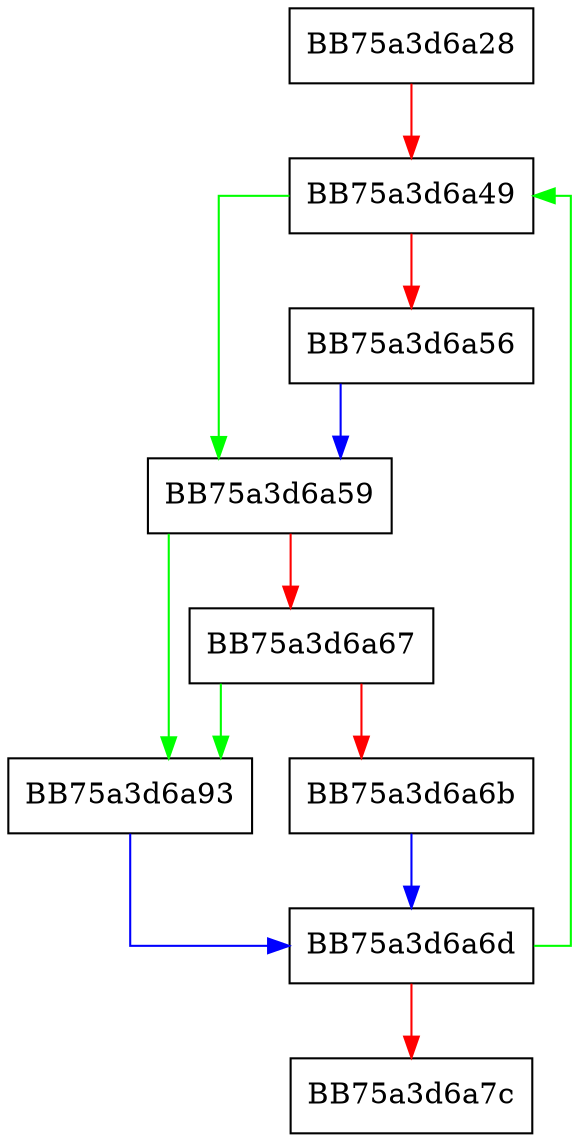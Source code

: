 digraph _Current_path {
  node [shape="box"];
  graph [splines=ortho];
  BB75a3d6a28 -> BB75a3d6a49 [color="red"];
  BB75a3d6a49 -> BB75a3d6a59 [color="green"];
  BB75a3d6a49 -> BB75a3d6a56 [color="red"];
  BB75a3d6a56 -> BB75a3d6a59 [color="blue"];
  BB75a3d6a59 -> BB75a3d6a93 [color="green"];
  BB75a3d6a59 -> BB75a3d6a67 [color="red"];
  BB75a3d6a67 -> BB75a3d6a93 [color="green"];
  BB75a3d6a67 -> BB75a3d6a6b [color="red"];
  BB75a3d6a6b -> BB75a3d6a6d [color="blue"];
  BB75a3d6a6d -> BB75a3d6a49 [color="green"];
  BB75a3d6a6d -> BB75a3d6a7c [color="red"];
  BB75a3d6a93 -> BB75a3d6a6d [color="blue"];
}